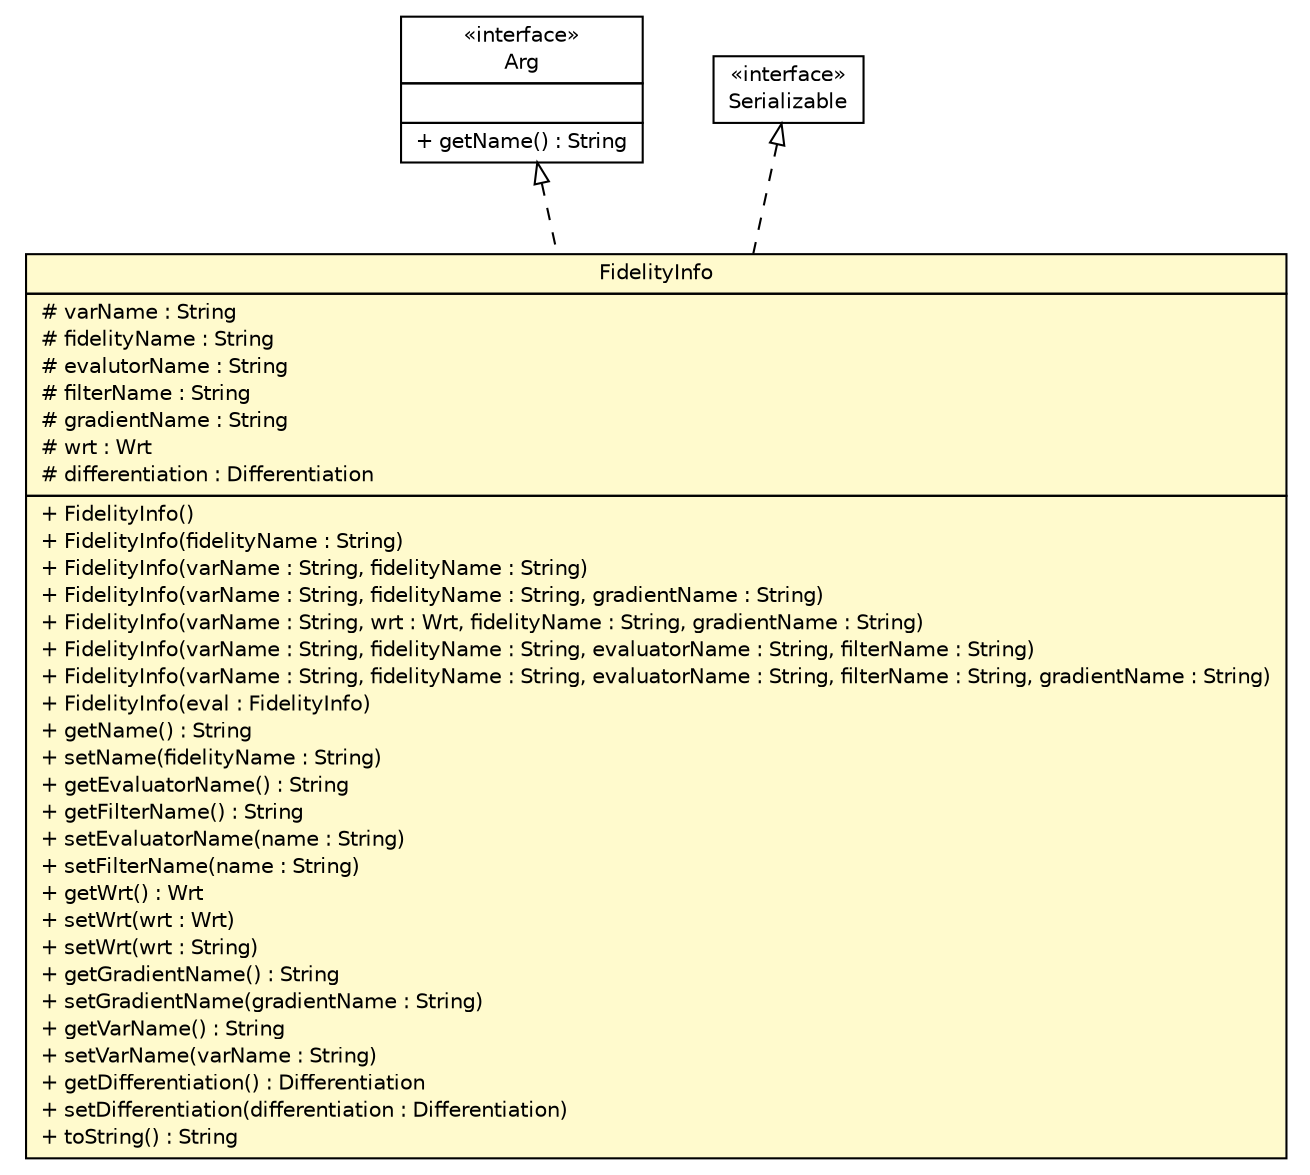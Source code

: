 #!/usr/local/bin/dot
#
# Class diagram 
# Generated by UMLGraph version R5_6 (http://www.umlgraph.org/)
#

digraph G {
	edge [fontname="Helvetica",fontsize=10,labelfontname="Helvetica",labelfontsize=10];
	node [fontname="Helvetica",fontsize=10,shape=plaintext];
	nodesep=0.25;
	ranksep=0.5;
	// sorcer.core.context.model.var.FidelityInfo
	c213173 [label=<<table title="sorcer.core.context.model.var.FidelityInfo" border="0" cellborder="1" cellspacing="0" cellpadding="2" port="p" bgcolor="lemonChiffon" href="./FidelityInfo.html">
		<tr><td><table border="0" cellspacing="0" cellpadding="1">
<tr><td align="center" balign="center"> FidelityInfo </td></tr>
		</table></td></tr>
		<tr><td><table border="0" cellspacing="0" cellpadding="1">
<tr><td align="left" balign="left"> # varName : String </td></tr>
<tr><td align="left" balign="left"> # fidelityName : String </td></tr>
<tr><td align="left" balign="left"> # evalutorName : String </td></tr>
<tr><td align="left" balign="left"> # filterName : String </td></tr>
<tr><td align="left" balign="left"> # gradientName : String </td></tr>
<tr><td align="left" balign="left"> # wrt : Wrt </td></tr>
<tr><td align="left" balign="left"> # differentiation : Differentiation </td></tr>
		</table></td></tr>
		<tr><td><table border="0" cellspacing="0" cellpadding="1">
<tr><td align="left" balign="left"> + FidelityInfo() </td></tr>
<tr><td align="left" balign="left"> + FidelityInfo(fidelityName : String) </td></tr>
<tr><td align="left" balign="left"> + FidelityInfo(varName : String, fidelityName : String) </td></tr>
<tr><td align="left" balign="left"> + FidelityInfo(varName : String, fidelityName : String, gradientName : String) </td></tr>
<tr><td align="left" balign="left"> + FidelityInfo(varName : String, wrt : Wrt, fidelityName : String, gradientName : String) </td></tr>
<tr><td align="left" balign="left"> + FidelityInfo(varName : String, fidelityName : String, evaluatorName : String, filterName : String) </td></tr>
<tr><td align="left" balign="left"> + FidelityInfo(varName : String, fidelityName : String, evaluatorName : String, filterName : String, gradientName : String) </td></tr>
<tr><td align="left" balign="left"> + FidelityInfo(eval : FidelityInfo) </td></tr>
<tr><td align="left" balign="left"> + getName() : String </td></tr>
<tr><td align="left" balign="left"> + setName(fidelityName : String) </td></tr>
<tr><td align="left" balign="left"> + getEvaluatorName() : String </td></tr>
<tr><td align="left" balign="left"> + getFilterName() : String </td></tr>
<tr><td align="left" balign="left"> + setEvaluatorName(name : String) </td></tr>
<tr><td align="left" balign="left"> + setFilterName(name : String) </td></tr>
<tr><td align="left" balign="left"> + getWrt() : Wrt </td></tr>
<tr><td align="left" balign="left"> + setWrt(wrt : Wrt) </td></tr>
<tr><td align="left" balign="left"> + setWrt(wrt : String) </td></tr>
<tr><td align="left" balign="left"> + getGradientName() : String </td></tr>
<tr><td align="left" balign="left"> + setGradientName(gradientName : String) </td></tr>
<tr><td align="left" balign="left"> + getVarName() : String </td></tr>
<tr><td align="left" balign="left"> + setVarName(varName : String) </td></tr>
<tr><td align="left" balign="left"> + getDifferentiation() : Differentiation </td></tr>
<tr><td align="left" balign="left"> + setDifferentiation(differentiation : Differentiation) </td></tr>
<tr><td align="left" balign="left"> + toString() : String </td></tr>
		</table></td></tr>
		</table>>, URL="./FidelityInfo.html", fontname="Helvetica", fontcolor="black", fontsize=10.0];
	// sorcer.service.Arg
	c213282 [label=<<table title="sorcer.service.Arg" border="0" cellborder="1" cellspacing="0" cellpadding="2" port="p" href="../../../../service/Arg.html">
		<tr><td><table border="0" cellspacing="0" cellpadding="1">
<tr><td align="center" balign="center"> &#171;interface&#187; </td></tr>
<tr><td align="center" balign="center"> Arg </td></tr>
		</table></td></tr>
		<tr><td><table border="0" cellspacing="0" cellpadding="1">
<tr><td align="left" balign="left">  </td></tr>
		</table></td></tr>
		<tr><td><table border="0" cellspacing="0" cellpadding="1">
<tr><td align="left" balign="left"> + getName() : String </td></tr>
		</table></td></tr>
		</table>>, URL="../../../../service/Arg.html", fontname="Helvetica", fontcolor="black", fontsize=10.0];
	//sorcer.core.context.model.var.FidelityInfo implements java.io.Serializable
	c213675:p -> c213173:p [dir=back,arrowtail=empty,style=dashed];
	//sorcer.core.context.model.var.FidelityInfo implements sorcer.service.Arg
	c213282:p -> c213173:p [dir=back,arrowtail=empty,style=dashed];
	// java.io.Serializable
	c213675 [label=<<table title="java.io.Serializable" border="0" cellborder="1" cellspacing="0" cellpadding="2" port="p" href="http://docs.oracle.com/javase/7/docs/api/java/io/Serializable.html">
		<tr><td><table border="0" cellspacing="0" cellpadding="1">
<tr><td align="center" balign="center"> &#171;interface&#187; </td></tr>
<tr><td align="center" balign="center"> Serializable </td></tr>
		</table></td></tr>
		</table>>, URL="http://docs.oracle.com/javase/7/docs/api/java/io/Serializable.html", fontname="Helvetica", fontcolor="black", fontsize=10.0];
}

